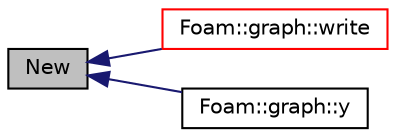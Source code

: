 digraph "New"
{
  bgcolor="transparent";
  edge [fontname="Helvetica",fontsize="10",labelfontname="Helvetica",labelfontsize="10"];
  node [fontname="Helvetica",fontsize="10",shape=record];
  rankdir="LR";
  Node1 [label="New",height=0.2,width=0.4,color="black", fillcolor="grey75", style="filled", fontcolor="black"];
  Node1 -> Node2 [dir="back",color="midnightblue",fontsize="10",style="solid",fontname="Helvetica"];
  Node2 [label="Foam::graph::write",height=0.2,width=0.4,color="red",URL="$a00947.html#a9d8f91224ea9d2fddf322636e8fbcf93",tooltip="Write graph to stream in given format. "];
  Node1 -> Node3 [dir="back",color="midnightblue",fontsize="10",style="solid",fontname="Helvetica"];
  Node3 [label="Foam::graph::y",height=0.2,width=0.4,color="black",URL="$a00947.html#a1fc76832552e56362c5e5c1cc27ae69f"];
}
